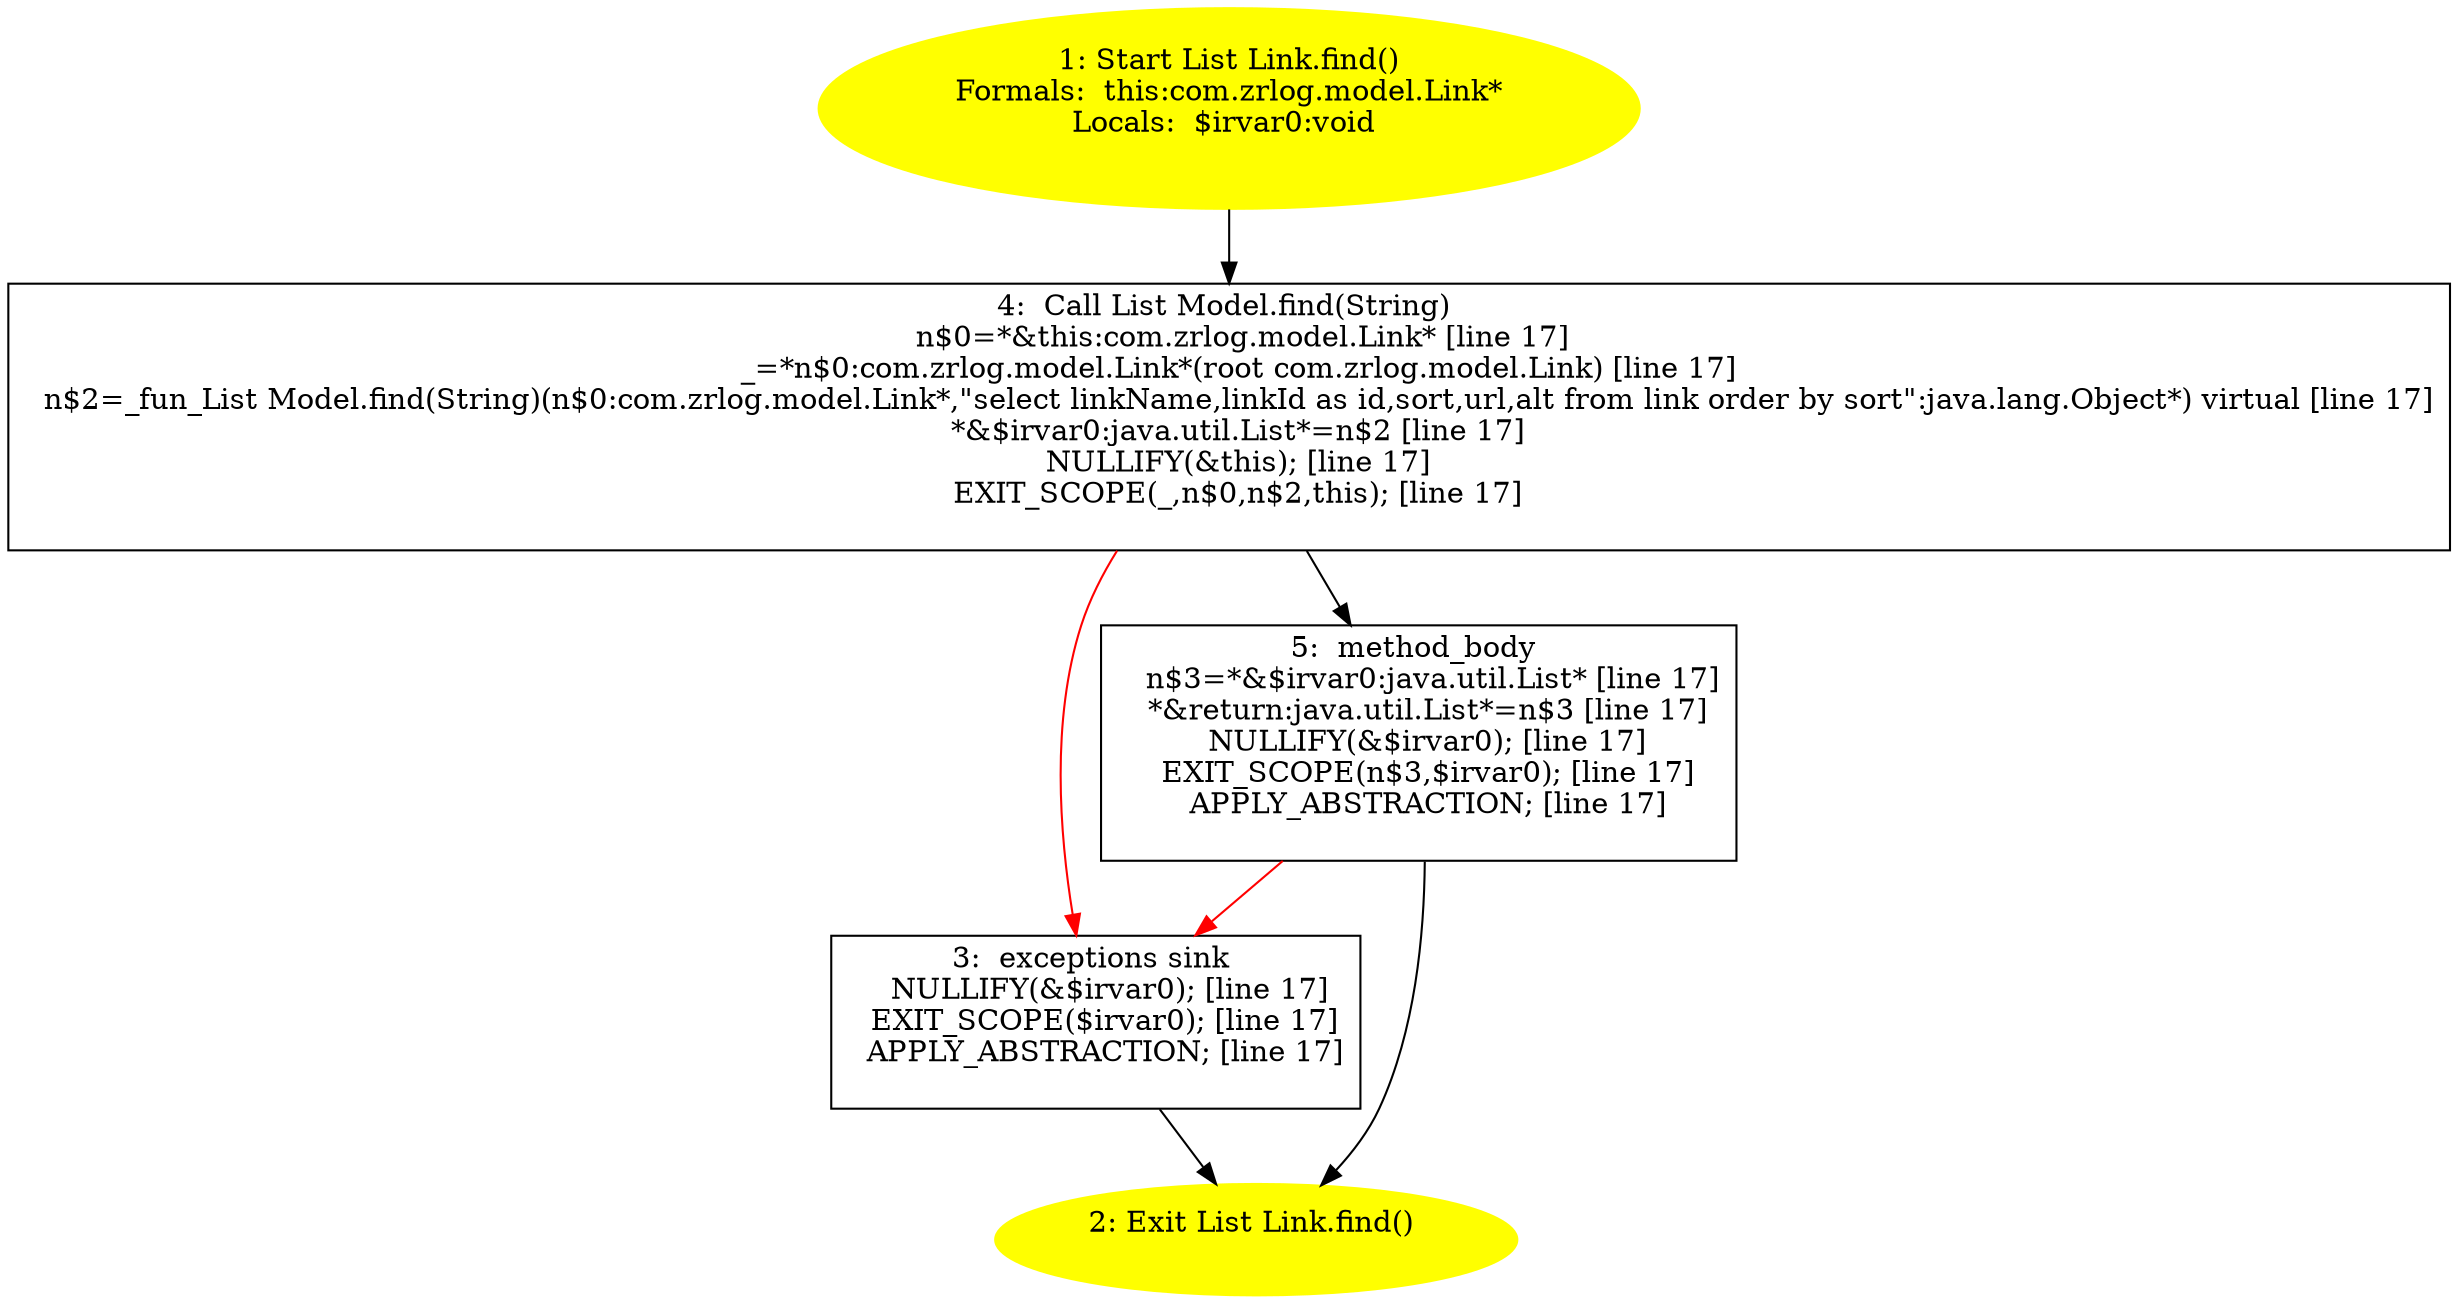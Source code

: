 /* @generated */
digraph cfg {
"com.zrlog.model.Link.find():java.util.List.5ec8b679f09d4c5a314f2a7dd42cb17c_1" [label="1: Start List Link.find()\nFormals:  this:com.zrlog.model.Link*\nLocals:  $irvar0:void \n  " color=yellow style=filled]
	

	 "com.zrlog.model.Link.find():java.util.List.5ec8b679f09d4c5a314f2a7dd42cb17c_1" -> "com.zrlog.model.Link.find():java.util.List.5ec8b679f09d4c5a314f2a7dd42cb17c_4" ;
"com.zrlog.model.Link.find():java.util.List.5ec8b679f09d4c5a314f2a7dd42cb17c_2" [label="2: Exit List Link.find() \n  " color=yellow style=filled]
	

"com.zrlog.model.Link.find():java.util.List.5ec8b679f09d4c5a314f2a7dd42cb17c_3" [label="3:  exceptions sink \n   NULLIFY(&$irvar0); [line 17]\n  EXIT_SCOPE($irvar0); [line 17]\n  APPLY_ABSTRACTION; [line 17]\n " shape="box"]
	

	 "com.zrlog.model.Link.find():java.util.List.5ec8b679f09d4c5a314f2a7dd42cb17c_3" -> "com.zrlog.model.Link.find():java.util.List.5ec8b679f09d4c5a314f2a7dd42cb17c_2" ;
"com.zrlog.model.Link.find():java.util.List.5ec8b679f09d4c5a314f2a7dd42cb17c_4" [label="4:  Call List Model.find(String) \n   n$0=*&this:com.zrlog.model.Link* [line 17]\n  _=*n$0:com.zrlog.model.Link*(root com.zrlog.model.Link) [line 17]\n  n$2=_fun_List Model.find(String)(n$0:com.zrlog.model.Link*,\"select linkName,linkId as id,sort,url,alt from link order by sort\":java.lang.Object*) virtual [line 17]\n  *&$irvar0:java.util.List*=n$2 [line 17]\n  NULLIFY(&this); [line 17]\n  EXIT_SCOPE(_,n$0,n$2,this); [line 17]\n " shape="box"]
	

	 "com.zrlog.model.Link.find():java.util.List.5ec8b679f09d4c5a314f2a7dd42cb17c_4" -> "com.zrlog.model.Link.find():java.util.List.5ec8b679f09d4c5a314f2a7dd42cb17c_5" ;
	 "com.zrlog.model.Link.find():java.util.List.5ec8b679f09d4c5a314f2a7dd42cb17c_4" -> "com.zrlog.model.Link.find():java.util.List.5ec8b679f09d4c5a314f2a7dd42cb17c_3" [color="red" ];
"com.zrlog.model.Link.find():java.util.List.5ec8b679f09d4c5a314f2a7dd42cb17c_5" [label="5:  method_body \n   n$3=*&$irvar0:java.util.List* [line 17]\n  *&return:java.util.List*=n$3 [line 17]\n  NULLIFY(&$irvar0); [line 17]\n  EXIT_SCOPE(n$3,$irvar0); [line 17]\n  APPLY_ABSTRACTION; [line 17]\n " shape="box"]
	

	 "com.zrlog.model.Link.find():java.util.List.5ec8b679f09d4c5a314f2a7dd42cb17c_5" -> "com.zrlog.model.Link.find():java.util.List.5ec8b679f09d4c5a314f2a7dd42cb17c_2" ;
	 "com.zrlog.model.Link.find():java.util.List.5ec8b679f09d4c5a314f2a7dd42cb17c_5" -> "com.zrlog.model.Link.find():java.util.List.5ec8b679f09d4c5a314f2a7dd42cb17c_3" [color="red" ];
}
